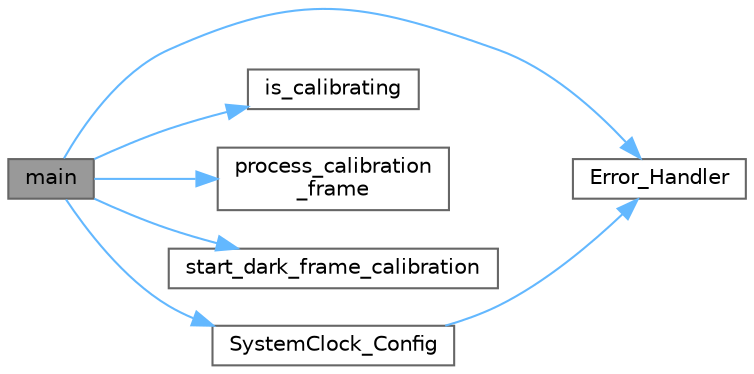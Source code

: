 digraph "main"
{
 // LATEX_PDF_SIZE
  bgcolor="transparent";
  edge [fontname=Helvetica,fontsize=10,labelfontname=Helvetica,labelfontsize=10];
  node [fontname=Helvetica,fontsize=10,shape=box,height=0.2,width=0.4];
  rankdir="LR";
  Node1 [id="Node000001",label="main",height=0.2,width=0.4,color="gray40", fillcolor="grey60", style="filled", fontcolor="black",tooltip="Hauptprogramm-Einstiegspunkt."];
  Node1 -> Node2 [id="edge1_Node000001_Node000002",color="steelblue1",style="solid",tooltip=" "];
  Node2 [id="Node000002",label="Error_Handler",height=0.2,width=0.4,color="grey40", fillcolor="white", style="filled",URL="$main_8c.html#a1730ffe1e560465665eb47d9264826f9",tooltip="This function is executed in case of error occurrence."];
  Node1 -> Node3 [id="edge2_Node000001_Node000003",color="steelblue1",style="solid",tooltip=" "];
  Node3 [id="Node000003",label="is_calibrating",height=0.2,width=0.4,color="grey40", fillcolor="white", style="filled",URL="$main_8c.html#ac02210515137b859e7acf747efc220e2",tooltip="Prüft, ob eine Kalibrierung aktiv ist."];
  Node1 -> Node4 [id="edge3_Node000001_Node000004",color="steelblue1",style="solid",tooltip=" "];
  Node4 [id="Node000004",label="process_calibration\l_frame",height=0.2,width=0.4,color="grey40", fillcolor="white", style="filled",URL="$main_8c.html#a5f51df972f2a5681c3808f7dafb83c22",tooltip="Process one frame during calibration (call from main loop or ISR)."];
  Node1 -> Node5 [id="edge4_Node000001_Node000005",color="steelblue1",style="solid",tooltip=" "];
  Node5 [id="Node000005",label="start_dark_frame_calibration",height=0.2,width=0.4,color="grey40", fillcolor="white", style="filled",URL="$main_8c.html#a6d3e848fcd8ec8fde52a81c73703efa4",tooltip="Startet eine neue Dunkelbild-Kalibrierung."];
  Node1 -> Node6 [id="edge5_Node000001_Node000006",color="steelblue1",style="solid",tooltip=" "];
  Node6 [id="Node000006",label="SystemClock_Config",height=0.2,width=0.4,color="grey40", fillcolor="white", style="filled",URL="$main_8c.html#a70af21c671abfcc773614a9a4f63d920",tooltip="Initialisiert den Systemtakt (PLL, Busse, IC-Domain)."];
  Node6 -> Node2 [id="edge6_Node000006_Node000002",color="steelblue1",style="solid",tooltip=" "];
}
